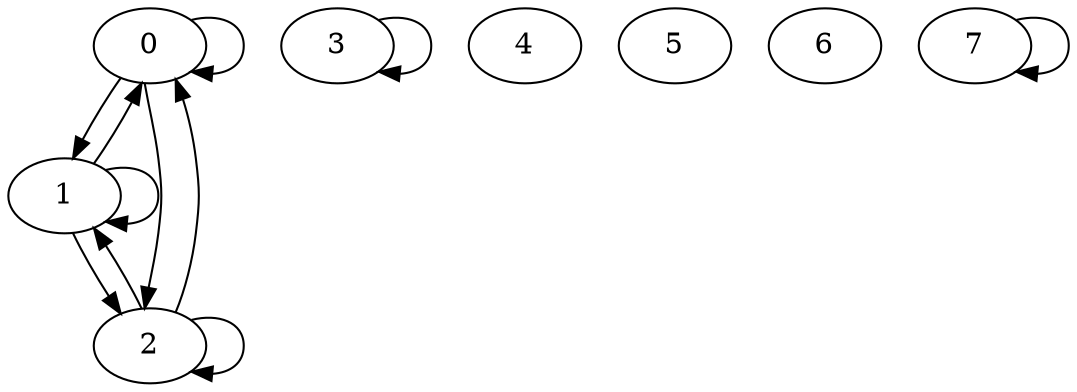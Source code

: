 digraph g {
	0
	1
	2
	3
	4
	5
	6
	7
	0 -> 0
	0 -> 1
	0 -> 2
	1 -> 0
	1 -> 1
	1 -> 2
	2 -> 0
	2 -> 1
	2 -> 2
	3 -> 3
	7 -> 7
}
